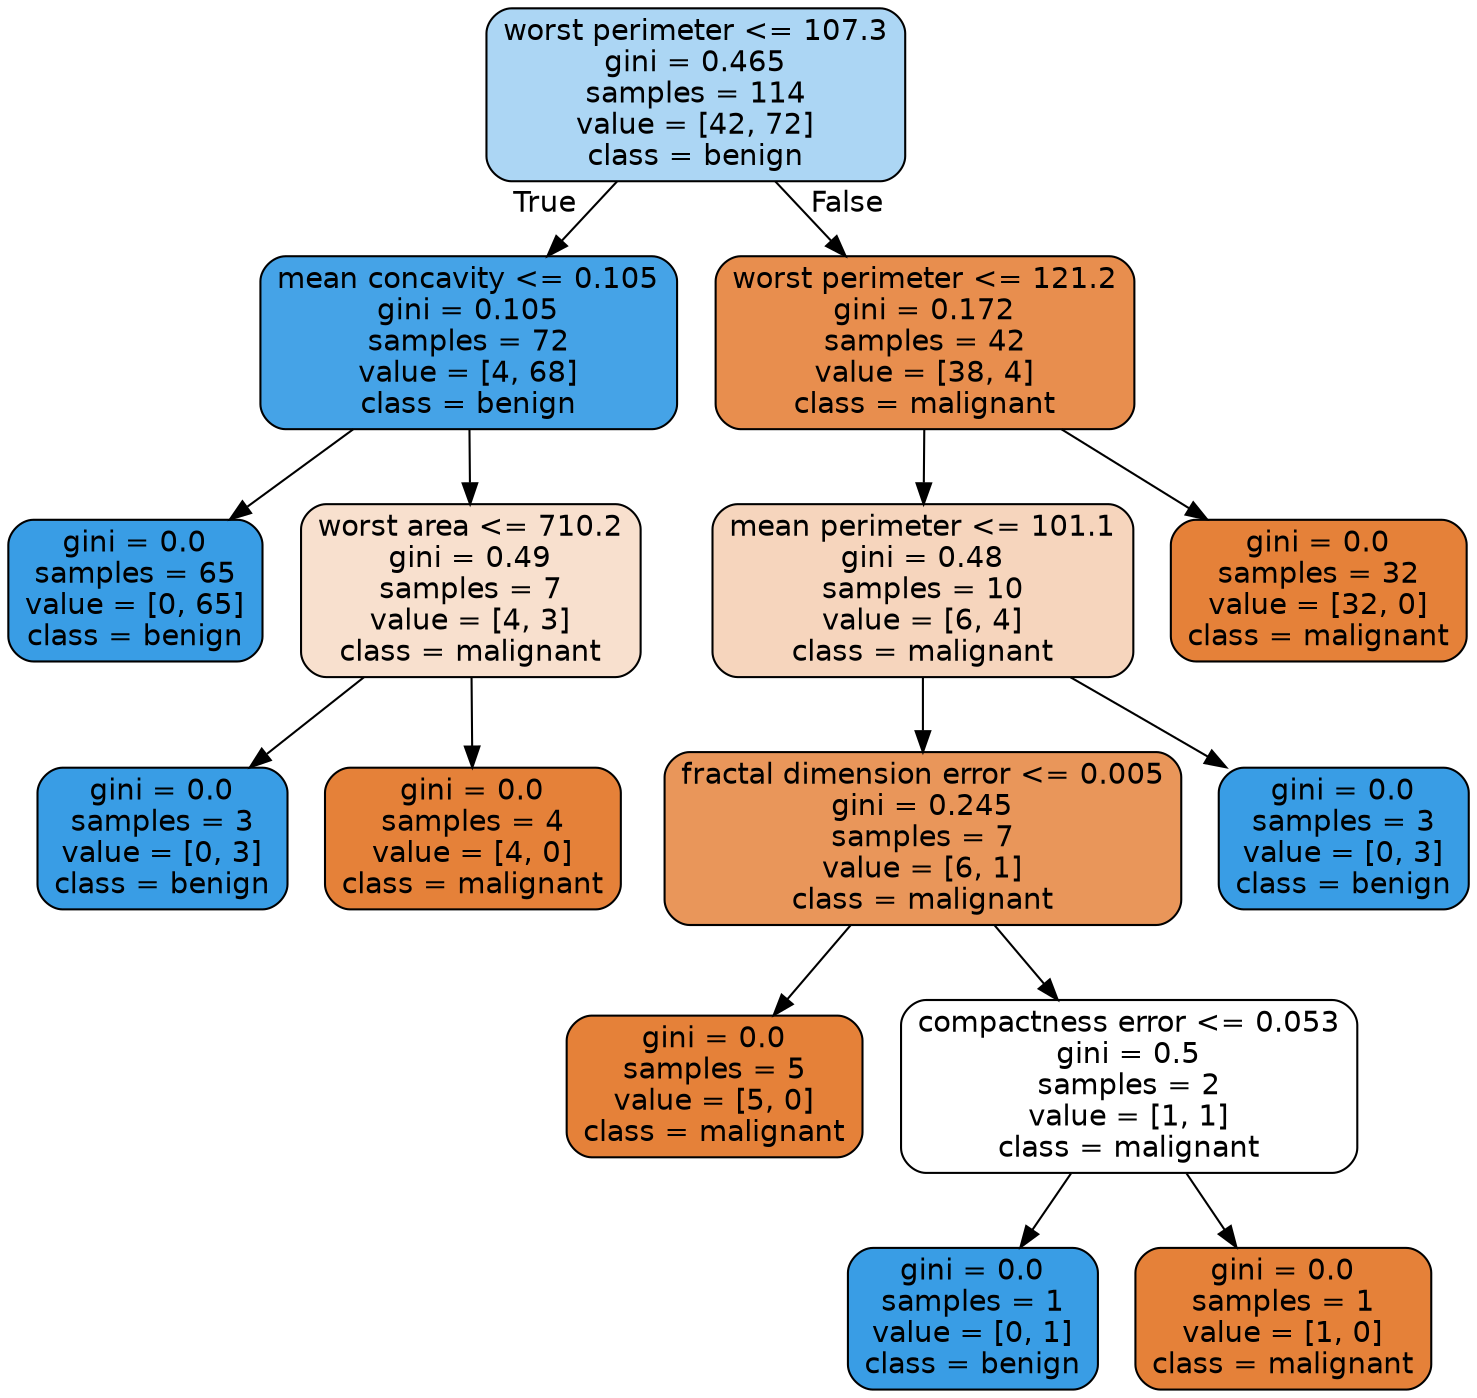 digraph Tree {
node [shape=box, style="filled, rounded", color="black", fontname=helvetica] ;
edge [fontname=helvetica] ;
0 [label="worst perimeter <= 107.3\ngini = 0.465\nsamples = 114\nvalue = [42, 72]\nclass = benign", fillcolor="#acd6f4"] ;
1 [label="mean concavity <= 0.105\ngini = 0.105\nsamples = 72\nvalue = [4, 68]\nclass = benign", fillcolor="#45a3e7"] ;
0 -> 1 [labeldistance=2.5, labelangle=45, headlabel="True"] ;
2 [label="gini = 0.0\nsamples = 65\nvalue = [0, 65]\nclass = benign", fillcolor="#399de5"] ;
1 -> 2 ;
3 [label="worst area <= 710.2\ngini = 0.49\nsamples = 7\nvalue = [4, 3]\nclass = malignant", fillcolor="#f8e0ce"] ;
1 -> 3 ;
4 [label="gini = 0.0\nsamples = 3\nvalue = [0, 3]\nclass = benign", fillcolor="#399de5"] ;
3 -> 4 ;
5 [label="gini = 0.0\nsamples = 4\nvalue = [4, 0]\nclass = malignant", fillcolor="#e58139"] ;
3 -> 5 ;
6 [label="worst perimeter <= 121.2\ngini = 0.172\nsamples = 42\nvalue = [38, 4]\nclass = malignant", fillcolor="#e88e4e"] ;
0 -> 6 [labeldistance=2.5, labelangle=-45, headlabel="False"] ;
7 [label="mean perimeter <= 101.1\ngini = 0.48\nsamples = 10\nvalue = [6, 4]\nclass = malignant", fillcolor="#f6d5bd"] ;
6 -> 7 ;
8 [label="fractal dimension error <= 0.005\ngini = 0.245\nsamples = 7\nvalue = [6, 1]\nclass = malignant", fillcolor="#e9965a"] ;
7 -> 8 ;
9 [label="gini = 0.0\nsamples = 5\nvalue = [5, 0]\nclass = malignant", fillcolor="#e58139"] ;
8 -> 9 ;
10 [label="compactness error <= 0.053\ngini = 0.5\nsamples = 2\nvalue = [1, 1]\nclass = malignant", fillcolor="#ffffff"] ;
8 -> 10 ;
11 [label="gini = 0.0\nsamples = 1\nvalue = [0, 1]\nclass = benign", fillcolor="#399de5"] ;
10 -> 11 ;
12 [label="gini = 0.0\nsamples = 1\nvalue = [1, 0]\nclass = malignant", fillcolor="#e58139"] ;
10 -> 12 ;
13 [label="gini = 0.0\nsamples = 3\nvalue = [0, 3]\nclass = benign", fillcolor="#399de5"] ;
7 -> 13 ;
14 [label="gini = 0.0\nsamples = 32\nvalue = [32, 0]\nclass = malignant", fillcolor="#e58139"] ;
6 -> 14 ;
}
